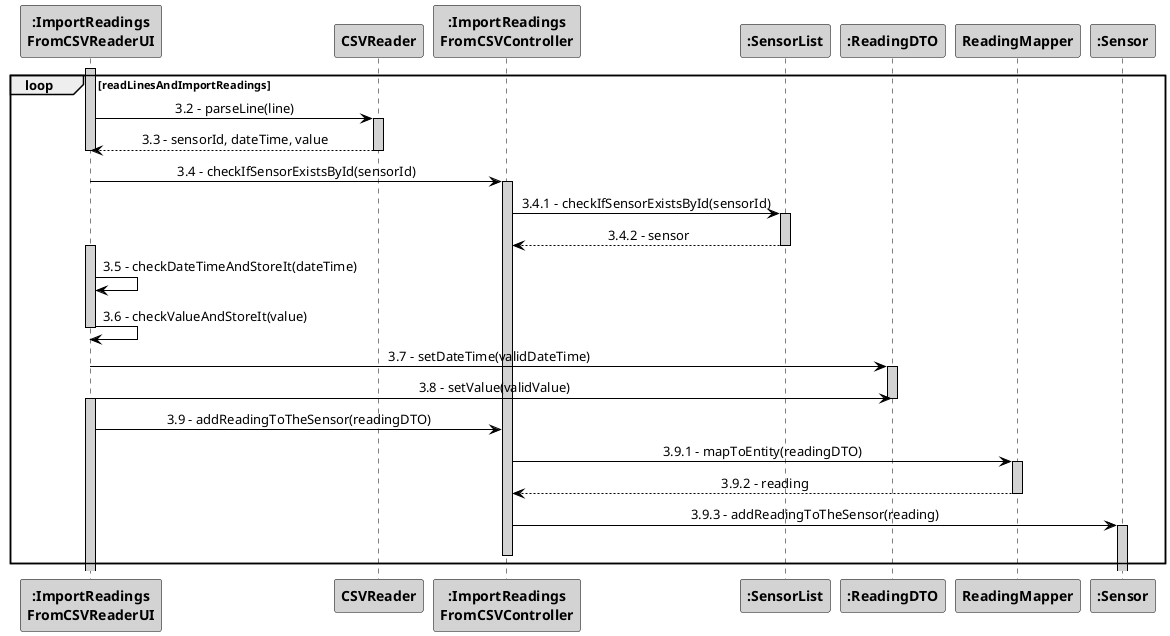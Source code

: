 @startuml
skinparam sequenceMessageAlign center
skinparam sequence {
	ArrowColor Black
	ActorBorderColor DarkBlue
	LifeLineBorderColor black
	LifeLineBackgroundColor LightGrey

	ParticipantBorderColor Black
	ParticipantBackgroundColor LightGrey
	ParticipantFontStyle Bold

	ActorBackgroundColor DimGrey
	ActorFontColor DeepSkyBlue
	ActorFontStyle Bold
	ActorFontSize 17
	ActorFontName Aapex
}

activate ":ImportReadings\nFromCSVReaderUI"
loop readLinesAndImportReadings
":ImportReadings\nFromCSVReaderUI" -> CSVReader: 3.2 - parseLine(line)
activate CSVReader
CSVReader --> ":ImportReadings\nFromCSVReaderUI": 3.3 - sensorId, dateTime, value
deactivate ":ImportReadings\nFromCSVReaderUI"
deactivate CSVReader
":ImportReadings\nFromCSVReaderUI" -> ":ImportReadings\nFromCSVController": 3.4 - checkIfSensorExistsById(sensorId)
activate ":ImportReadings\nFromCSVController"
":ImportReadings\nFromCSVController" -> ":SensorList": 3.4.1 - checkIfSensorExistsById(sensorId)
activate ":SensorList"
":SensorList" --> ":ImportReadings\nFromCSVController": 3.4.2 - sensor
deactivate ":SensorList"
activate ":ImportReadings\nFromCSVReaderUI"
":ImportReadings\nFromCSVReaderUI" -> ":ImportReadings\nFromCSVReaderUI": 3.5 - checkDateTimeAndStoreIt(dateTime)
":ImportReadings\nFromCSVReaderUI" -> ":ImportReadings\nFromCSVReaderUI": 3.6 - checkValueAndStoreIt(value)
deactivate ":ImportReadings\nFromCSVReaderUI"
":ImportReadings\nFromCSVReaderUI" -> ":ReadingDTO": 3.7 - setDateTime(validDateTime)
activate ":ReadingDTO"
":ImportReadings\nFromCSVReaderUI" -> ":ReadingDTO": 3.8 - setValue(validValue)
deactivate ":ReadingDTO"
activate ":ImportReadings\nFromCSVReaderUI"
":ImportReadings\nFromCSVReaderUI" -> ":ImportReadings\nFromCSVController": 3.9 - addReadingToTheSensor(readingDTO)
":ImportReadings\nFromCSVController" -> ReadingMapper: 3.9.1 - mapToEntity(readingDTO)
activate ReadingMapper
ReadingMapper --> ":ImportReadings\nFromCSVController": 3.9.2 - reading
deactivate ReadingMapper
":ImportReadings\nFromCSVController" -> ":Sensor": 3.9.3 - addReadingToTheSensor(reading)
activate ":Sensor"
deactivate ":ImportReadings\nFromCSVController"
end loop

@enduml